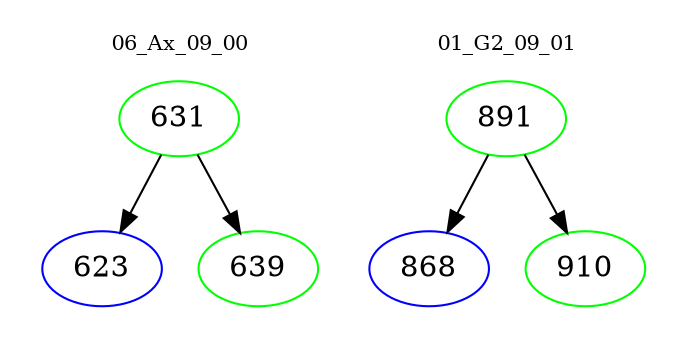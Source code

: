 digraph{
subgraph cluster_0 {
color = white
label = "06_Ax_09_00";
fontsize=10;
T0_631 [label="631", color="green"]
T0_631 -> T0_623 [color="black"]
T0_623 [label="623", color="blue"]
T0_631 -> T0_639 [color="black"]
T0_639 [label="639", color="green"]
}
subgraph cluster_1 {
color = white
label = "01_G2_09_01";
fontsize=10;
T1_891 [label="891", color="green"]
T1_891 -> T1_868 [color="black"]
T1_868 [label="868", color="blue"]
T1_891 -> T1_910 [color="black"]
T1_910 [label="910", color="green"]
}
}
